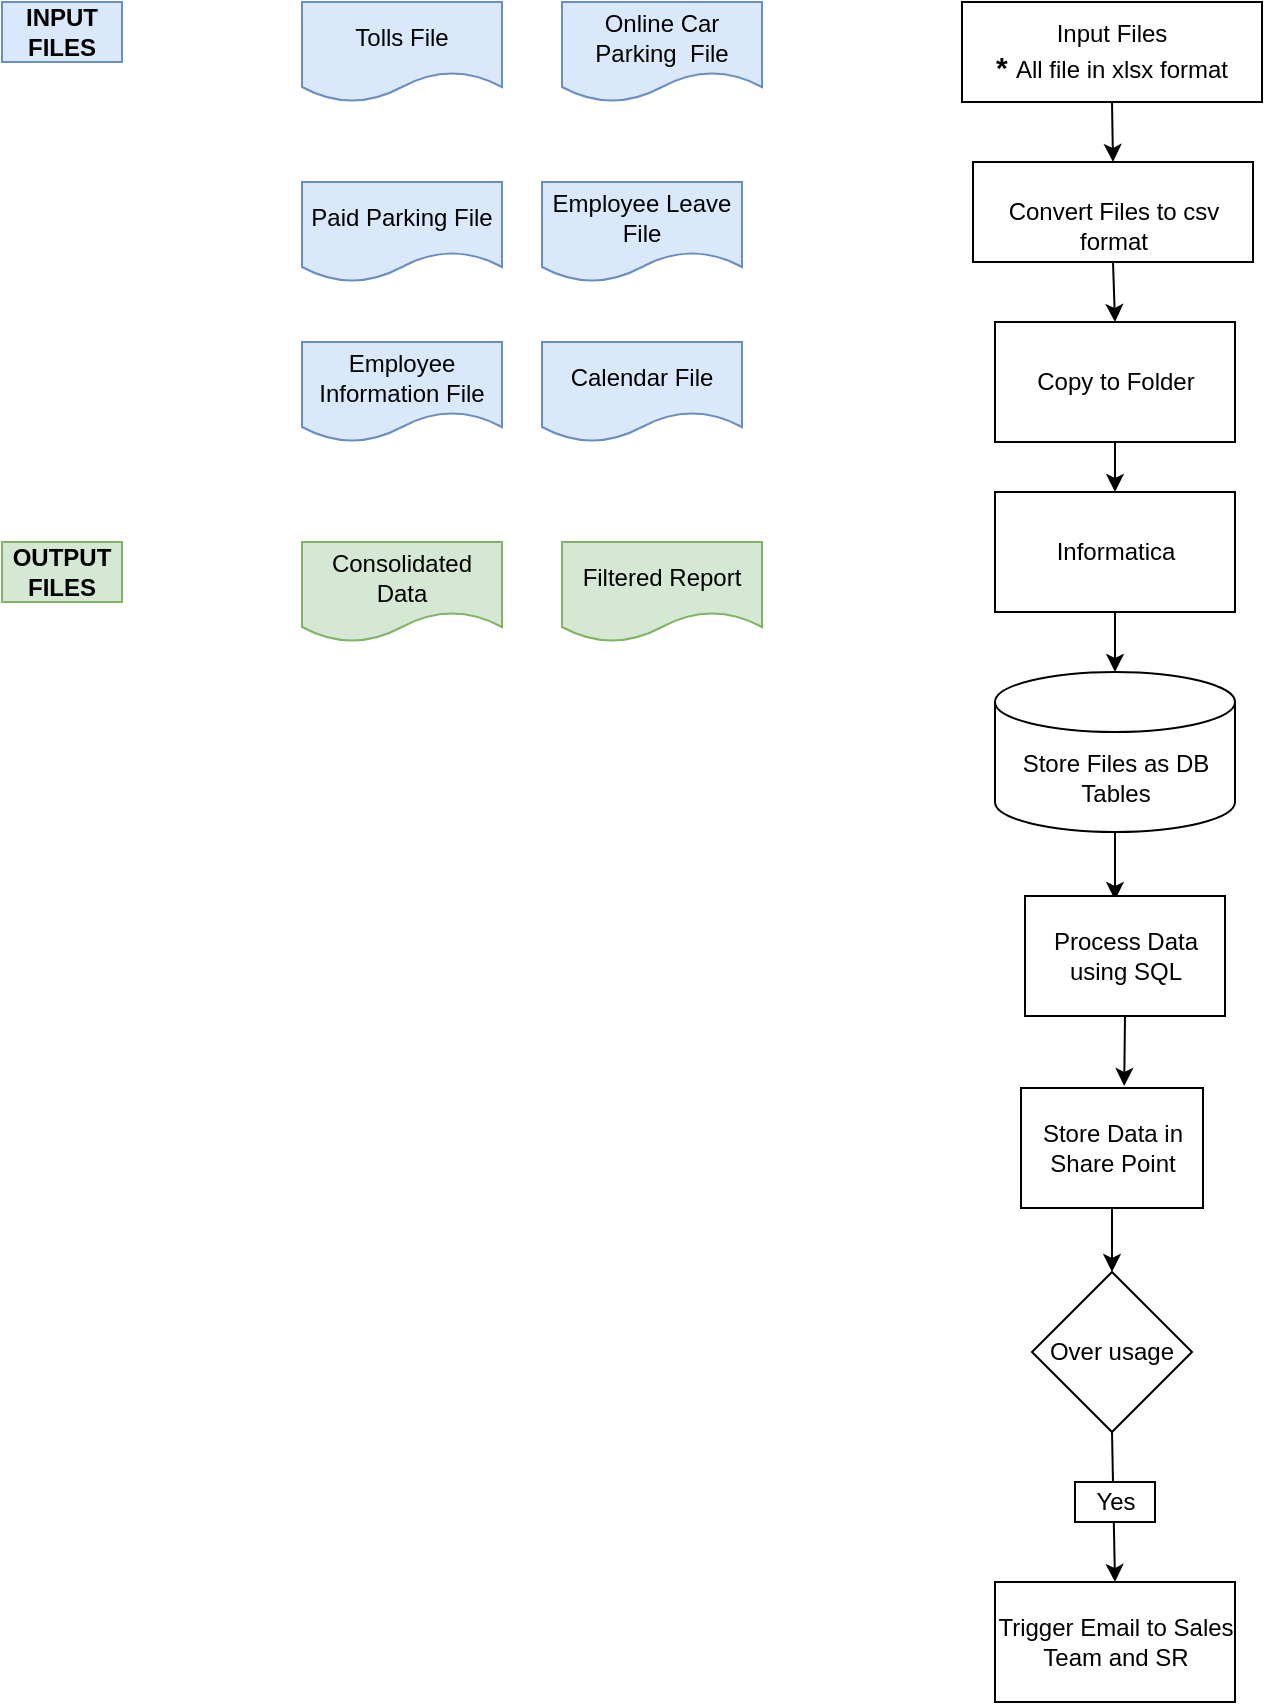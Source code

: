 <mxfile version="26.2.12">
  <diagram name="Page-1" id="6EzTsTosD53kx3raOyAZ">
    <mxGraphModel dx="2278" dy="777" grid="1" gridSize="10" guides="1" tooltips="1" connect="1" arrows="1" fold="1" page="1" pageScale="1" pageWidth="850" pageHeight="1100" background="light-dark(#ffffff, #121212)" math="0" shadow="0">
      <root>
        <mxCell id="0" />
        <mxCell id="1" parent="0" />
        <mxCell id="baiHuiTagz5AontRy-VD-2" value="Online Car Parking&amp;nbsp; File" style="shape=document;whiteSpace=wrap;html=1;boundedLbl=1;fillColor=#dae8fc;strokeColor=#6c8ebf;" vertex="1" parent="1">
          <mxGeometry x="210" y="40" width="100" height="50" as="geometry" />
        </mxCell>
        <mxCell id="baiHuiTagz5AontRy-VD-3" value="Employee Information File" style="shape=document;whiteSpace=wrap;html=1;boundedLbl=1;fillColor=#dae8fc;strokeColor=#6c8ebf;" vertex="1" parent="1">
          <mxGeometry x="80" y="210" width="100" height="50" as="geometry" />
        </mxCell>
        <mxCell id="baiHuiTagz5AontRy-VD-4" value="Tolls File" style="shape=document;whiteSpace=wrap;html=1;boundedLbl=1;fillColor=#dae8fc;strokeColor=#6c8ebf;" vertex="1" parent="1">
          <mxGeometry x="80" y="40" width="100" height="50" as="geometry" />
        </mxCell>
        <mxCell id="baiHuiTagz5AontRy-VD-5" value="Paid Parking File" style="shape=document;whiteSpace=wrap;html=1;boundedLbl=1;fillColor=#dae8fc;strokeColor=#6c8ebf;" vertex="1" parent="1">
          <mxGeometry x="80" y="130" width="100" height="50" as="geometry" />
        </mxCell>
        <mxCell id="baiHuiTagz5AontRy-VD-6" value="Employee Leave File" style="shape=document;whiteSpace=wrap;html=1;boundedLbl=1;fillColor=#dae8fc;strokeColor=#6c8ebf;" vertex="1" parent="1">
          <mxGeometry x="200" y="130" width="100" height="50" as="geometry" />
        </mxCell>
        <mxCell id="baiHuiTagz5AontRy-VD-7" value="Calendar File" style="shape=document;whiteSpace=wrap;html=1;boundedLbl=1;fillColor=#dae8fc;strokeColor=#6c8ebf;" vertex="1" parent="1">
          <mxGeometry x="200" y="210" width="100" height="50" as="geometry" />
        </mxCell>
        <mxCell id="baiHuiTagz5AontRy-VD-26" value="Informatica" style="rounded=0;whiteSpace=wrap;html=1;" vertex="1" parent="1">
          <mxGeometry x="426.5" y="285" width="120" height="60" as="geometry" />
        </mxCell>
        <mxCell id="baiHuiTagz5AontRy-VD-32" value="" style="edgeStyle=orthogonalEdgeStyle;rounded=0;orthogonalLoop=1;jettySize=auto;html=1;exitX=0.5;exitY=1;exitDx=0;exitDy=0;entryX=0.5;entryY=0;entryDx=0;entryDy=0;entryPerimeter=0;" edge="1" parent="1" source="baiHuiTagz5AontRy-VD-26" target="baiHuiTagz5AontRy-VD-28">
          <mxGeometry relative="1" as="geometry">
            <mxPoint x="371.5" y="460" as="targetPoint" />
          </mxGeometry>
        </mxCell>
        <mxCell id="baiHuiTagz5AontRy-VD-28" value="Store Files as DB Tables" style="shape=cylinder3;whiteSpace=wrap;html=1;boundedLbl=1;backgroundOutline=1;size=15;" vertex="1" parent="1">
          <mxGeometry x="426.5" y="375" width="120" height="80" as="geometry" />
        </mxCell>
        <mxCell id="baiHuiTagz5AontRy-VD-34" value="" style="endArrow=classic;html=1;rounded=0;exitX=0.5;exitY=1;exitDx=0;exitDy=0;exitPerimeter=0;entryX=0.45;entryY=0.033;entryDx=0;entryDy=0;entryPerimeter=0;" edge="1" parent="1" source="baiHuiTagz5AontRy-VD-28" target="baiHuiTagz5AontRy-VD-35">
          <mxGeometry width="50" height="50" relative="1" as="geometry">
            <mxPoint x="171.5" y="509" as="sourcePoint" />
            <mxPoint x="491.5" y="549" as="targetPoint" />
          </mxGeometry>
        </mxCell>
        <mxCell id="baiHuiTagz5AontRy-VD-35" value="Process Data using SQL" style="rounded=0;whiteSpace=wrap;html=1;" vertex="1" parent="1">
          <mxGeometry x="441.5" y="487" width="100" height="60" as="geometry" />
        </mxCell>
        <mxCell id="baiHuiTagz5AontRy-VD-36" value="Store Data in Share Point" style="rounded=0;whiteSpace=wrap;html=1;" vertex="1" parent="1">
          <mxGeometry x="439.5" y="583" width="91" height="60" as="geometry" />
        </mxCell>
        <mxCell id="baiHuiTagz5AontRy-VD-37" value="" style="endArrow=classic;html=1;rounded=0;exitX=0.5;exitY=1;exitDx=0;exitDy=0;entryX=0.567;entryY=-0.017;entryDx=0;entryDy=0;entryPerimeter=0;" edge="1" parent="1" source="baiHuiTagz5AontRy-VD-35" target="baiHuiTagz5AontRy-VD-36">
          <mxGeometry width="50" height="50" relative="1" as="geometry">
            <mxPoint x="166.5" y="459" as="sourcePoint" />
            <mxPoint x="216.5" y="409" as="targetPoint" />
          </mxGeometry>
        </mxCell>
        <mxCell id="baiHuiTagz5AontRy-VD-38" value="Over usage" style="rhombus;whiteSpace=wrap;html=1;" vertex="1" parent="1">
          <mxGeometry x="445" y="675" width="80" height="80" as="geometry" />
        </mxCell>
        <mxCell id="baiHuiTagz5AontRy-VD-39" value="" style="endArrow=classic;html=1;rounded=0;exitX=0.5;exitY=1;exitDx=0;exitDy=0;entryX=0.5;entryY=0;entryDx=0;entryDy=0;" edge="1" parent="1" source="baiHuiTagz5AontRy-VD-36" target="baiHuiTagz5AontRy-VD-38">
          <mxGeometry width="50" height="50" relative="1" as="geometry">
            <mxPoint x="246.5" y="530" as="sourcePoint" />
            <mxPoint x="296.5" y="480" as="targetPoint" />
          </mxGeometry>
        </mxCell>
        <mxCell id="baiHuiTagz5AontRy-VD-40" value="" style="endArrow=classic;html=1;rounded=0;exitX=0.5;exitY=1;exitDx=0;exitDy=0;" edge="1" parent="1" source="baiHuiTagz5AontRy-VD-38">
          <mxGeometry width="50" height="50" relative="1" as="geometry">
            <mxPoint x="246.5" y="530" as="sourcePoint" />
            <mxPoint x="486.5" y="830" as="targetPoint" />
          </mxGeometry>
        </mxCell>
        <mxCell id="baiHuiTagz5AontRy-VD-41" value="Yes" style="rounded=0;whiteSpace=wrap;html=1;" vertex="1" parent="1">
          <mxGeometry x="466.5" y="780" width="40" height="20" as="geometry" />
        </mxCell>
        <mxCell id="baiHuiTagz5AontRy-VD-42" value="Trigger Email to Sales Team and SR" style="rounded=0;whiteSpace=wrap;html=1;" vertex="1" parent="1">
          <mxGeometry x="426.5" y="830" width="120" height="60" as="geometry" />
        </mxCell>
        <mxCell id="baiHuiTagz5AontRy-VD-45" value="&lt;b&gt;INPUT FILES&lt;/b&gt;" style="rounded=0;whiteSpace=wrap;html=1;fillColor=#dae8fc;strokeColor=#6c8ebf;" vertex="1" parent="1">
          <mxGeometry x="-70" y="40" width="60" height="30" as="geometry" />
        </mxCell>
        <mxCell id="baiHuiTagz5AontRy-VD-49" value="Filtered Report" style="shape=document;whiteSpace=wrap;html=1;boundedLbl=1;fillColor=#d5e8d4;strokeColor=#82b366;" vertex="1" parent="1">
          <mxGeometry x="210" y="310" width="100" height="50" as="geometry" />
        </mxCell>
        <mxCell id="baiHuiTagz5AontRy-VD-50" value="Consolidated Data" style="shape=document;whiteSpace=wrap;html=1;boundedLbl=1;fillColor=#d5e8d4;strokeColor=#82b366;" vertex="1" parent="1">
          <mxGeometry x="80" y="310" width="100" height="50" as="geometry" />
        </mxCell>
        <mxCell id="baiHuiTagz5AontRy-VD-51" value="&lt;b&gt;OUTPUT FILES&lt;/b&gt;" style="rounded=0;whiteSpace=wrap;html=1;fillColor=#d5e8d4;strokeColor=#82b366;" vertex="1" parent="1">
          <mxGeometry x="-70" y="310" width="60" height="30" as="geometry" />
        </mxCell>
        <mxCell id="baiHuiTagz5AontRy-VD-52" value="&lt;div&gt;Input Files&lt;/div&gt;&lt;div&gt;&lt;b&gt;&lt;font style=&quot;font-size: 15px;&quot;&gt;* &lt;/font&gt;&lt;/b&gt;All file in xlsx format&lt;/div&gt;" style="rounded=0;whiteSpace=wrap;html=1;" vertex="1" parent="1">
          <mxGeometry x="410" y="40" width="150" height="50" as="geometry" />
        </mxCell>
        <mxCell id="baiHuiTagz5AontRy-VD-53" value="&lt;div&gt;&lt;br&gt;&lt;/div&gt;&lt;div&gt;Convert Files to csv format&lt;/div&gt;" style="rounded=0;whiteSpace=wrap;html=1;" vertex="1" parent="1">
          <mxGeometry x="415.5" y="120" width="140" height="50" as="geometry" />
        </mxCell>
        <mxCell id="baiHuiTagz5AontRy-VD-54" value="Copy to Folder" style="rounded=0;whiteSpace=wrap;html=1;" vertex="1" parent="1">
          <mxGeometry x="426.5" y="200" width="120" height="60" as="geometry" />
        </mxCell>
        <mxCell id="baiHuiTagz5AontRy-VD-56" value="" style="endArrow=classic;html=1;rounded=0;exitX=0.5;exitY=1;exitDx=0;exitDy=0;entryX=0.5;entryY=0;entryDx=0;entryDy=0;" edge="1" parent="1" source="baiHuiTagz5AontRy-VD-52" target="baiHuiTagz5AontRy-VD-53">
          <mxGeometry width="50" height="50" relative="1" as="geometry">
            <mxPoint x="251.5" y="160" as="sourcePoint" />
            <mxPoint x="301.5" y="110" as="targetPoint" />
          </mxGeometry>
        </mxCell>
        <mxCell id="baiHuiTagz5AontRy-VD-57" value="" style="endArrow=classic;html=1;rounded=0;exitX=0.5;exitY=1;exitDx=0;exitDy=0;entryX=0.5;entryY=0;entryDx=0;entryDy=0;" edge="1" parent="1" source="baiHuiTagz5AontRy-VD-53" target="baiHuiTagz5AontRy-VD-54">
          <mxGeometry width="50" height="50" relative="1" as="geometry">
            <mxPoint x="251.5" y="160" as="sourcePoint" />
            <mxPoint x="301.5" y="110" as="targetPoint" />
          </mxGeometry>
        </mxCell>
        <mxCell id="baiHuiTagz5AontRy-VD-58" value="" style="endArrow=classic;html=1;rounded=0;exitX=0.5;exitY=1;exitDx=0;exitDy=0;entryX=0.5;entryY=0;entryDx=0;entryDy=0;" edge="1" parent="1" source="baiHuiTagz5AontRy-VD-54" target="baiHuiTagz5AontRy-VD-26">
          <mxGeometry width="50" height="50" relative="1" as="geometry">
            <mxPoint x="251.5" y="160" as="sourcePoint" />
            <mxPoint x="301.5" y="110" as="targetPoint" />
          </mxGeometry>
        </mxCell>
      </root>
    </mxGraphModel>
  </diagram>
</mxfile>
